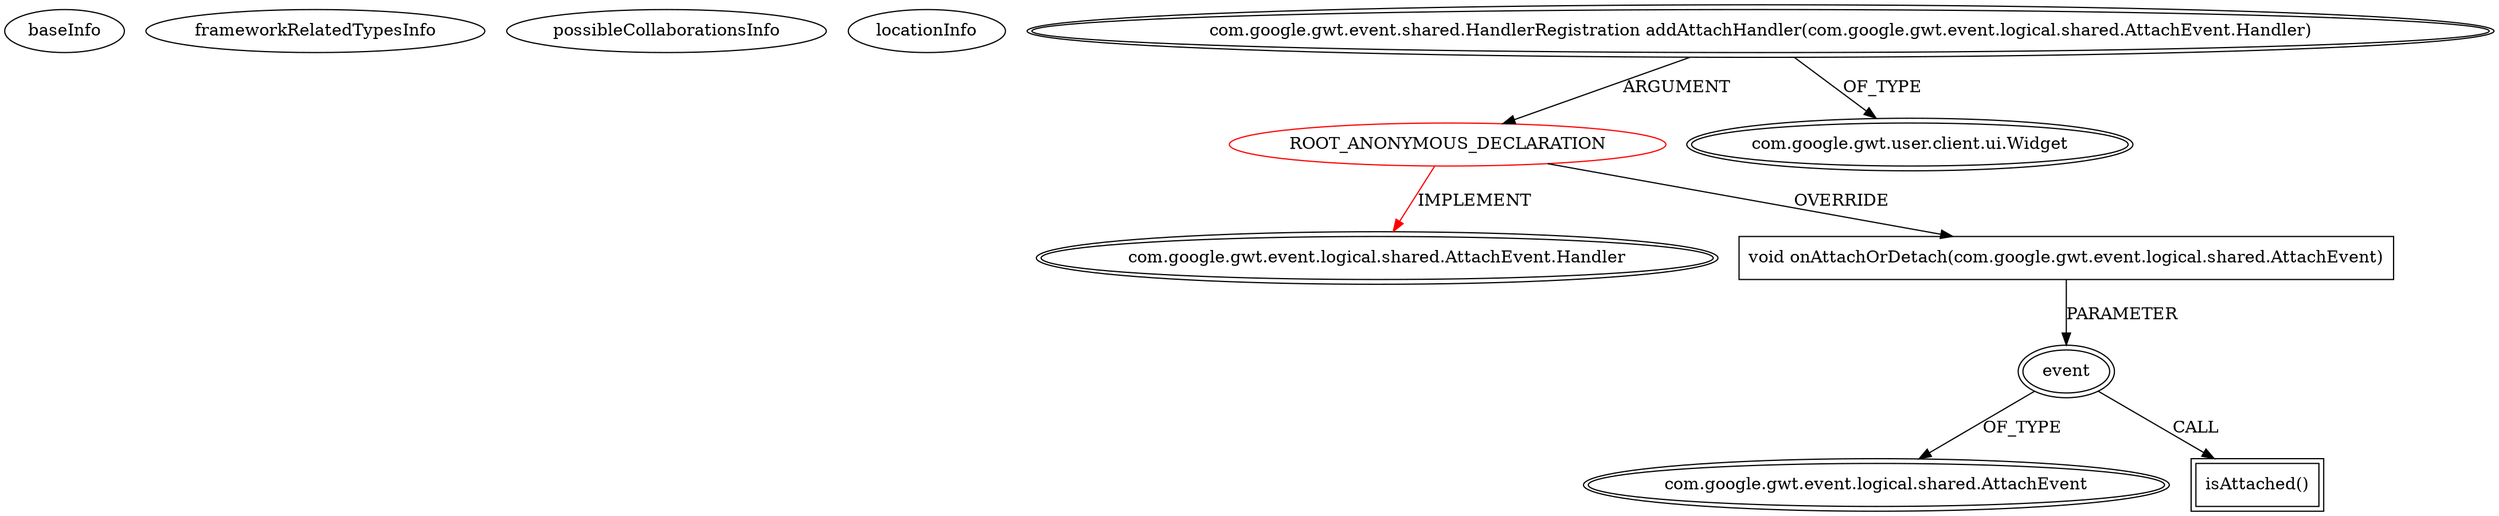 digraph {
baseInfo[graphId=1270,category="extension_graph",isAnonymous=true,possibleRelation=false]
frameworkRelatedTypesInfo[0="com.google.gwt.event.logical.shared.AttachEvent.Handler"]
possibleCollaborationsInfo[]
locationInfo[projectName="datainsight-gwt-flot",filePath="/datainsight-gwt-flot/gwt-flot-master/src/com/symantec/gwt/flot/client/Flot.java",contextSignature="void setParentElement(com.google.gwt.user.client.ui.Widget)",graphId="1270"]
0[label="ROOT_ANONYMOUS_DECLARATION",vertexType="ROOT_ANONYMOUS_DECLARATION",isFrameworkType=false,color=red]
1[label="com.google.gwt.event.logical.shared.AttachEvent.Handler",vertexType="FRAMEWORK_INTERFACE_TYPE",isFrameworkType=true,peripheries=2]
2[label="com.google.gwt.event.shared.HandlerRegistration addAttachHandler(com.google.gwt.event.logical.shared.AttachEvent.Handler)",vertexType="OUTSIDE_CALL",isFrameworkType=true,peripheries=2]
3[label="com.google.gwt.user.client.ui.Widget",vertexType="FRAMEWORK_CLASS_TYPE",isFrameworkType=true,peripheries=2]
4[label="void onAttachOrDetach(com.google.gwt.event.logical.shared.AttachEvent)",vertexType="OVERRIDING_METHOD_DECLARATION",isFrameworkType=false,shape=box]
5[label="event",vertexType="PARAMETER_DECLARATION",isFrameworkType=true,peripheries=2]
6[label="com.google.gwt.event.logical.shared.AttachEvent",vertexType="FRAMEWORK_CLASS_TYPE",isFrameworkType=true,peripheries=2]
8[label="isAttached()",vertexType="INSIDE_CALL",isFrameworkType=true,peripheries=2,shape=box]
0->1[label="IMPLEMENT",color=red]
2->0[label="ARGUMENT"]
2->3[label="OF_TYPE"]
0->4[label="OVERRIDE"]
5->6[label="OF_TYPE"]
4->5[label="PARAMETER"]
5->8[label="CALL"]
}
